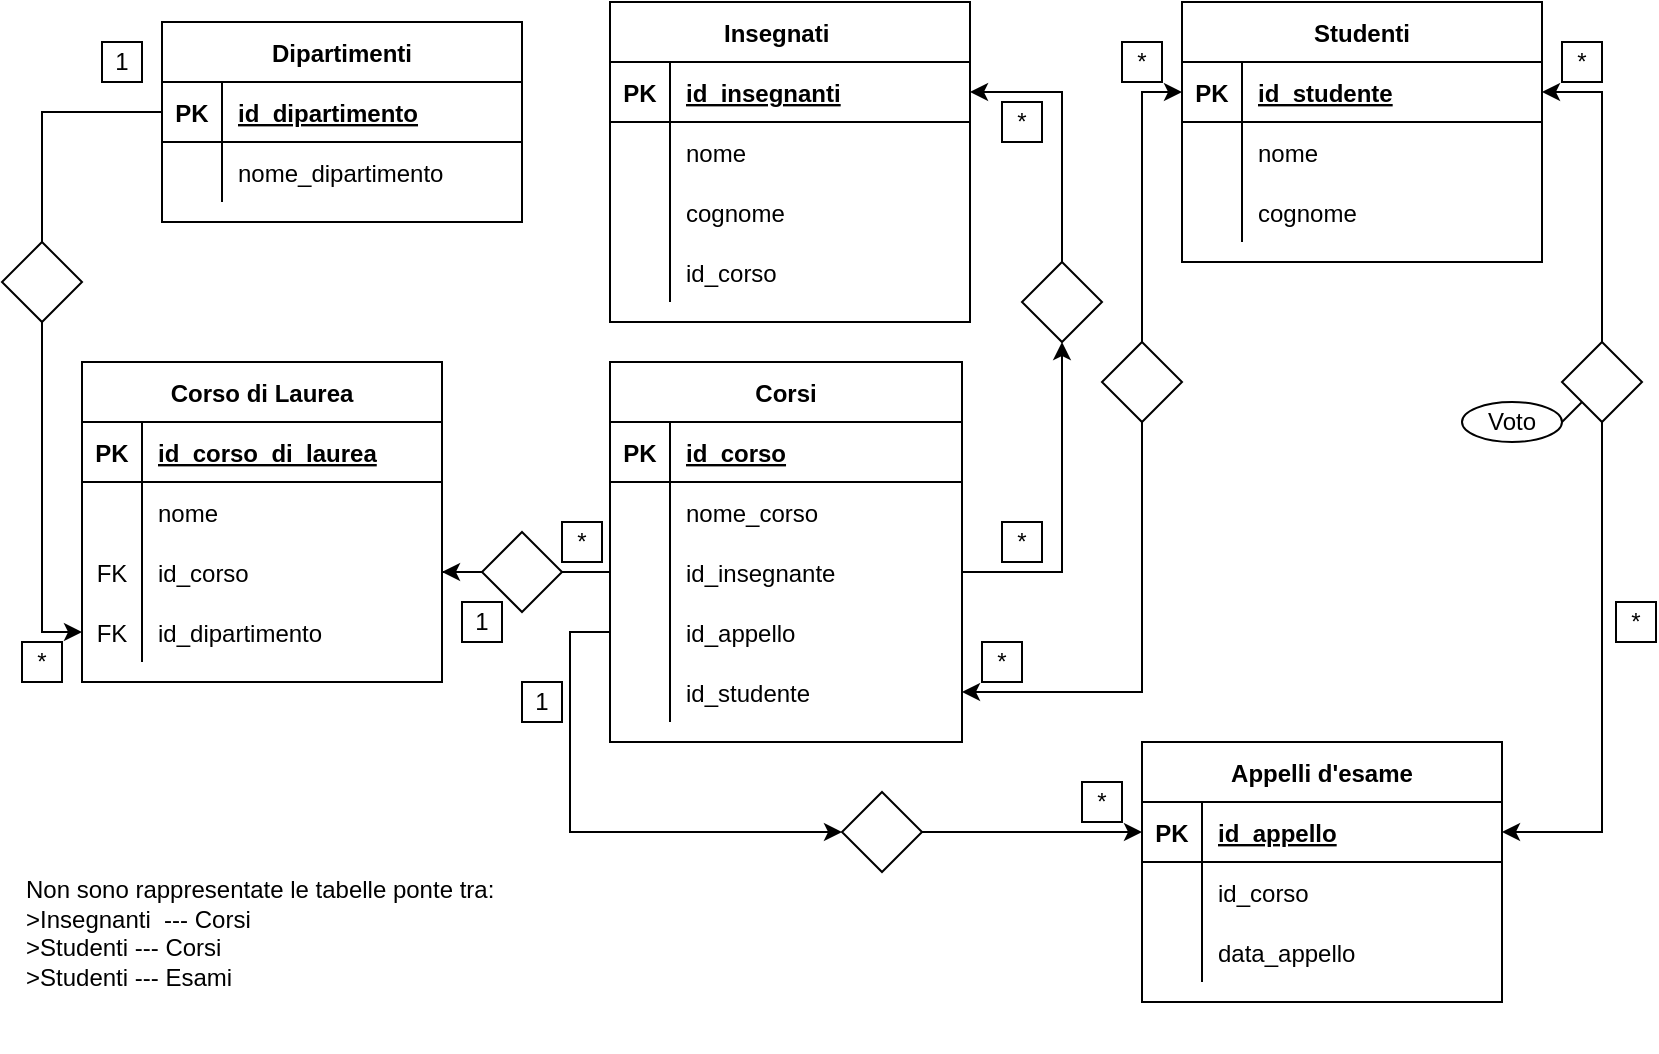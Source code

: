 <mxfile version="14.7.7" type="device"><diagram id="IKt-IJ0SL1bXrxBTsDw-" name="Page-2"><mxGraphModel dx="1123" dy="754" grid="1" gridSize="10" guides="1" tooltips="1" connect="1" arrows="1" fold="1" page="1" pageScale="1" pageWidth="827" pageHeight="1169" math="0" shadow="0"><root><mxCell id="uRYdk4Lagi3bIdXnaBcm-0"/><mxCell id="uRYdk4Lagi3bIdXnaBcm-1" parent="uRYdk4Lagi3bIdXnaBcm-0"/><mxCell id="uRYdk4Lagi3bIdXnaBcm-2" value="Dipartimenti" style="shape=table;startSize=30;container=1;collapsible=1;childLayout=tableLayout;fixedRows=1;rowLines=0;fontStyle=1;align=center;resizeLast=1;" parent="uRYdk4Lagi3bIdXnaBcm-1" vertex="1"><mxGeometry x="100" y="40" width="180" height="100" as="geometry"/></mxCell><mxCell id="uRYdk4Lagi3bIdXnaBcm-3" value="" style="shape=partialRectangle;collapsible=0;dropTarget=0;pointerEvents=0;fillColor=none;top=0;left=0;bottom=1;right=0;points=[[0,0.5],[1,0.5]];portConstraint=eastwest;" parent="uRYdk4Lagi3bIdXnaBcm-2" vertex="1"><mxGeometry y="30" width="180" height="30" as="geometry"/></mxCell><mxCell id="uRYdk4Lagi3bIdXnaBcm-4" value="PK" style="shape=partialRectangle;connectable=0;fillColor=none;top=0;left=0;bottom=0;right=0;fontStyle=1;overflow=hidden;" parent="uRYdk4Lagi3bIdXnaBcm-3" vertex="1"><mxGeometry width="30" height="30" as="geometry"/></mxCell><mxCell id="uRYdk4Lagi3bIdXnaBcm-5" value="id_dipartimento" style="shape=partialRectangle;connectable=0;fillColor=none;top=0;left=0;bottom=0;right=0;align=left;spacingLeft=6;fontStyle=5;overflow=hidden;" parent="uRYdk4Lagi3bIdXnaBcm-3" vertex="1"><mxGeometry x="30" width="150" height="30" as="geometry"/></mxCell><mxCell id="uRYdk4Lagi3bIdXnaBcm-6" value="" style="shape=partialRectangle;collapsible=0;dropTarget=0;pointerEvents=0;fillColor=none;top=0;left=0;bottom=0;right=0;points=[[0,0.5],[1,0.5]];portConstraint=eastwest;" parent="uRYdk4Lagi3bIdXnaBcm-2" vertex="1"><mxGeometry y="60" width="180" height="30" as="geometry"/></mxCell><mxCell id="uRYdk4Lagi3bIdXnaBcm-7" value="" style="shape=partialRectangle;connectable=0;fillColor=none;top=0;left=0;bottom=0;right=0;editable=1;overflow=hidden;" parent="uRYdk4Lagi3bIdXnaBcm-6" vertex="1"><mxGeometry width="30" height="30" as="geometry"/></mxCell><mxCell id="uRYdk4Lagi3bIdXnaBcm-8" value="nome_dipartimento   " style="shape=partialRectangle;connectable=0;fillColor=none;top=0;left=0;bottom=0;right=0;align=left;spacingLeft=6;overflow=hidden;" parent="uRYdk4Lagi3bIdXnaBcm-6" vertex="1"><mxGeometry x="30" width="150" height="30" as="geometry"/></mxCell><mxCell id="uRYdk4Lagi3bIdXnaBcm-40" style="edgeStyle=orthogonalEdgeStyle;rounded=0;orthogonalLoop=1;jettySize=auto;html=1;exitX=0;exitY=0.5;exitDx=0;exitDy=0;startArrow=none;" parent="uRYdk4Lagi3bIdXnaBcm-1" source="uRYdk4Lagi3bIdXnaBcm-33" target="uRYdk4Lagi3bIdXnaBcm-29" edge="1"><mxGeometry relative="1" as="geometry"><Array as="points"/></mxGeometry></mxCell><mxCell id="uRYdk4Lagi3bIdXnaBcm-15" value="Corsi" style="shape=table;startSize=30;container=1;collapsible=1;childLayout=tableLayout;fixedRows=1;rowLines=0;fontStyle=1;align=center;resizeLast=1;" parent="uRYdk4Lagi3bIdXnaBcm-1" vertex="1"><mxGeometry x="324" y="210" width="176" height="190" as="geometry"/></mxCell><mxCell id="uRYdk4Lagi3bIdXnaBcm-16" value="" style="shape=partialRectangle;collapsible=0;dropTarget=0;pointerEvents=0;fillColor=none;top=0;left=0;bottom=1;right=0;points=[[0,0.5],[1,0.5]];portConstraint=eastwest;" parent="uRYdk4Lagi3bIdXnaBcm-15" vertex="1"><mxGeometry y="30" width="176" height="30" as="geometry"/></mxCell><mxCell id="uRYdk4Lagi3bIdXnaBcm-17" value="PK" style="shape=partialRectangle;connectable=0;fillColor=none;top=0;left=0;bottom=0;right=0;fontStyle=1;overflow=hidden;" parent="uRYdk4Lagi3bIdXnaBcm-16" vertex="1"><mxGeometry width="30" height="30" as="geometry"/></mxCell><mxCell id="uRYdk4Lagi3bIdXnaBcm-18" value="id_corso" style="shape=partialRectangle;connectable=0;fillColor=none;top=0;left=0;bottom=0;right=0;align=left;spacingLeft=6;fontStyle=5;overflow=hidden;" parent="uRYdk4Lagi3bIdXnaBcm-16" vertex="1"><mxGeometry x="30" width="146" height="30" as="geometry"/></mxCell><mxCell id="uRYdk4Lagi3bIdXnaBcm-19" value="" style="shape=partialRectangle;collapsible=0;dropTarget=0;pointerEvents=0;fillColor=none;top=0;left=0;bottom=0;right=0;points=[[0,0.5],[1,0.5]];portConstraint=eastwest;" parent="uRYdk4Lagi3bIdXnaBcm-15" vertex="1"><mxGeometry y="60" width="176" height="30" as="geometry"/></mxCell><mxCell id="uRYdk4Lagi3bIdXnaBcm-20" value="" style="shape=partialRectangle;connectable=0;fillColor=none;top=0;left=0;bottom=0;right=0;editable=1;overflow=hidden;" parent="uRYdk4Lagi3bIdXnaBcm-19" vertex="1"><mxGeometry width="30" height="30" as="geometry"/></mxCell><mxCell id="uRYdk4Lagi3bIdXnaBcm-21" value="nome_corso    " style="shape=partialRectangle;connectable=0;fillColor=none;top=0;left=0;bottom=0;right=0;align=left;spacingLeft=6;overflow=hidden;" parent="uRYdk4Lagi3bIdXnaBcm-19" vertex="1"><mxGeometry x="30" width="146" height="30" as="geometry"/></mxCell><mxCell id="uRYdk4Lagi3bIdXnaBcm-50" value="" style="shape=partialRectangle;collapsible=0;dropTarget=0;pointerEvents=0;fillColor=none;top=0;left=0;bottom=0;right=0;points=[[0,0.5],[1,0.5]];portConstraint=eastwest;" parent="uRYdk4Lagi3bIdXnaBcm-15" vertex="1"><mxGeometry y="90" width="176" height="30" as="geometry"/></mxCell><mxCell id="uRYdk4Lagi3bIdXnaBcm-51" value="" style="shape=partialRectangle;connectable=0;fillColor=none;top=0;left=0;bottom=0;right=0;editable=1;overflow=hidden;" parent="uRYdk4Lagi3bIdXnaBcm-50" vertex="1"><mxGeometry width="30" height="30" as="geometry"/></mxCell><mxCell id="uRYdk4Lagi3bIdXnaBcm-52" value="id_insegnante" style="shape=partialRectangle;connectable=0;fillColor=none;top=0;left=0;bottom=0;right=0;align=left;spacingLeft=6;overflow=hidden;" parent="uRYdk4Lagi3bIdXnaBcm-50" vertex="1"><mxGeometry x="30" width="146" height="30" as="geometry"/></mxCell><mxCell id="uRYdk4Lagi3bIdXnaBcm-53" value="" style="shape=partialRectangle;collapsible=0;dropTarget=0;pointerEvents=0;fillColor=none;top=0;left=0;bottom=0;right=0;points=[[0,0.5],[1,0.5]];portConstraint=eastwest;" parent="uRYdk4Lagi3bIdXnaBcm-15" vertex="1"><mxGeometry y="120" width="176" height="30" as="geometry"/></mxCell><mxCell id="uRYdk4Lagi3bIdXnaBcm-54" value="" style="shape=partialRectangle;connectable=0;fillColor=none;top=0;left=0;bottom=0;right=0;editable=1;overflow=hidden;" parent="uRYdk4Lagi3bIdXnaBcm-53" vertex="1"><mxGeometry width="30" height="30" as="geometry"/></mxCell><mxCell id="uRYdk4Lagi3bIdXnaBcm-55" value="id_appello" style="shape=partialRectangle;connectable=0;fillColor=none;top=0;left=0;bottom=0;right=0;align=left;spacingLeft=6;overflow=hidden;" parent="uRYdk4Lagi3bIdXnaBcm-53" vertex="1"><mxGeometry x="30" width="146" height="30" as="geometry"/></mxCell><mxCell id="uRYdk4Lagi3bIdXnaBcm-56" value="" style="shape=partialRectangle;collapsible=0;dropTarget=0;pointerEvents=0;fillColor=none;top=0;left=0;bottom=0;right=0;points=[[0,0.5],[1,0.5]];portConstraint=eastwest;" parent="uRYdk4Lagi3bIdXnaBcm-15" vertex="1"><mxGeometry y="150" width="176" height="30" as="geometry"/></mxCell><mxCell id="uRYdk4Lagi3bIdXnaBcm-57" value="" style="shape=partialRectangle;connectable=0;fillColor=none;top=0;left=0;bottom=0;right=0;editable=1;overflow=hidden;" parent="uRYdk4Lagi3bIdXnaBcm-56" vertex="1"><mxGeometry width="30" height="30" as="geometry"/></mxCell><mxCell id="uRYdk4Lagi3bIdXnaBcm-58" value="id_studente" style="shape=partialRectangle;connectable=0;fillColor=none;top=0;left=0;bottom=0;right=0;align=left;spacingLeft=6;overflow=hidden;" parent="uRYdk4Lagi3bIdXnaBcm-56" vertex="1"><mxGeometry x="30" width="146" height="30" as="geometry"/></mxCell><mxCell id="uRYdk4Lagi3bIdXnaBcm-22" value="Corso di Laurea" style="shape=table;startSize=30;container=1;collapsible=1;childLayout=tableLayout;fixedRows=1;rowLines=0;fontStyle=1;align=center;resizeLast=1;" parent="uRYdk4Lagi3bIdXnaBcm-1" vertex="1"><mxGeometry x="60" y="210" width="180" height="160" as="geometry"/></mxCell><mxCell id="uRYdk4Lagi3bIdXnaBcm-23" value="" style="shape=partialRectangle;collapsible=0;dropTarget=0;pointerEvents=0;fillColor=none;top=0;left=0;bottom=1;right=0;points=[[0,0.5],[1,0.5]];portConstraint=eastwest;" parent="uRYdk4Lagi3bIdXnaBcm-22" vertex="1"><mxGeometry y="30" width="180" height="30" as="geometry"/></mxCell><mxCell id="uRYdk4Lagi3bIdXnaBcm-24" value="PK" style="shape=partialRectangle;connectable=0;fillColor=none;top=0;left=0;bottom=0;right=0;fontStyle=1;overflow=hidden;" parent="uRYdk4Lagi3bIdXnaBcm-23" vertex="1"><mxGeometry width="30" height="30" as="geometry"/></mxCell><mxCell id="uRYdk4Lagi3bIdXnaBcm-25" value="id_corso_di_laurea" style="shape=partialRectangle;connectable=0;fillColor=none;top=0;left=0;bottom=0;right=0;align=left;spacingLeft=6;fontStyle=5;overflow=hidden;" parent="uRYdk4Lagi3bIdXnaBcm-23" vertex="1"><mxGeometry x="30" width="150" height="30" as="geometry"/></mxCell><mxCell id="uRYdk4Lagi3bIdXnaBcm-26" value="" style="shape=partialRectangle;collapsible=0;dropTarget=0;pointerEvents=0;fillColor=none;top=0;left=0;bottom=0;right=0;points=[[0,0.5],[1,0.5]];portConstraint=eastwest;" parent="uRYdk4Lagi3bIdXnaBcm-22" vertex="1"><mxGeometry y="60" width="180" height="30" as="geometry"/></mxCell><mxCell id="uRYdk4Lagi3bIdXnaBcm-27" value="" style="shape=partialRectangle;connectable=0;fillColor=none;top=0;left=0;bottom=0;right=0;editable=1;overflow=hidden;" parent="uRYdk4Lagi3bIdXnaBcm-26" vertex="1"><mxGeometry width="30" height="30" as="geometry"/></mxCell><mxCell id="uRYdk4Lagi3bIdXnaBcm-28" value="nome    " style="shape=partialRectangle;connectable=0;fillColor=none;top=0;left=0;bottom=0;right=0;align=left;spacingLeft=6;overflow=hidden;" parent="uRYdk4Lagi3bIdXnaBcm-26" vertex="1"><mxGeometry x="30" width="150" height="30" as="geometry"/></mxCell><mxCell id="uRYdk4Lagi3bIdXnaBcm-29" value="" style="shape=partialRectangle;collapsible=0;dropTarget=0;pointerEvents=0;fillColor=none;top=0;left=0;bottom=0;right=0;points=[[0,0.5],[1,0.5]];portConstraint=eastwest;" parent="uRYdk4Lagi3bIdXnaBcm-22" vertex="1"><mxGeometry y="90" width="180" height="30" as="geometry"/></mxCell><mxCell id="uRYdk4Lagi3bIdXnaBcm-30" value="FK" style="shape=partialRectangle;connectable=0;fillColor=none;top=0;left=0;bottom=0;right=0;editable=1;overflow=hidden;" parent="uRYdk4Lagi3bIdXnaBcm-29" vertex="1"><mxGeometry width="30" height="30" as="geometry"/></mxCell><mxCell id="uRYdk4Lagi3bIdXnaBcm-31" value="id_corso" style="shape=partialRectangle;connectable=0;fillColor=none;top=0;left=0;bottom=0;right=0;align=left;spacingLeft=6;overflow=hidden;" parent="uRYdk4Lagi3bIdXnaBcm-29" vertex="1"><mxGeometry x="30" width="150" height="30" as="geometry"/></mxCell><mxCell id="uRYdk4Lagi3bIdXnaBcm-41" value="" style="shape=partialRectangle;collapsible=0;dropTarget=0;pointerEvents=0;fillColor=none;top=0;left=0;bottom=0;right=0;points=[[0,0.5],[1,0.5]];portConstraint=eastwest;" parent="uRYdk4Lagi3bIdXnaBcm-22" vertex="1"><mxGeometry y="120" width="180" height="30" as="geometry"/></mxCell><mxCell id="uRYdk4Lagi3bIdXnaBcm-42" value="FK" style="shape=partialRectangle;connectable=0;fillColor=none;top=0;left=0;bottom=0;right=0;editable=1;overflow=hidden;" parent="uRYdk4Lagi3bIdXnaBcm-41" vertex="1"><mxGeometry width="30" height="30" as="geometry"/></mxCell><mxCell id="uRYdk4Lagi3bIdXnaBcm-43" value="id_dipartimento" style="shape=partialRectangle;connectable=0;fillColor=none;top=0;left=0;bottom=0;right=0;align=left;spacingLeft=6;overflow=hidden;" parent="uRYdk4Lagi3bIdXnaBcm-41" vertex="1"><mxGeometry x="30" width="150" height="30" as="geometry"/></mxCell><mxCell id="uRYdk4Lagi3bIdXnaBcm-35" value="1" style="whiteSpace=wrap;html=1;aspect=fixed;" parent="uRYdk4Lagi3bIdXnaBcm-1" vertex="1"><mxGeometry x="250" y="330" width="20" height="20" as="geometry"/></mxCell><mxCell id="uRYdk4Lagi3bIdXnaBcm-36" value="*" style="whiteSpace=wrap;html=1;aspect=fixed;" parent="uRYdk4Lagi3bIdXnaBcm-1" vertex="1"><mxGeometry x="300" y="290" width="20" height="20" as="geometry"/></mxCell><mxCell id="uRYdk4Lagi3bIdXnaBcm-48" value="1" style="whiteSpace=wrap;html=1;aspect=fixed;" parent="uRYdk4Lagi3bIdXnaBcm-1" vertex="1"><mxGeometry x="70" y="50" width="20" height="20" as="geometry"/></mxCell><mxCell id="uRYdk4Lagi3bIdXnaBcm-49" value="*" style="whiteSpace=wrap;html=1;aspect=fixed;" parent="uRYdk4Lagi3bIdXnaBcm-1" vertex="1"><mxGeometry x="30" y="350" width="20" height="20" as="geometry"/></mxCell><mxCell id="uRYdk4Lagi3bIdXnaBcm-59" value="Insegnati    " style="shape=table;startSize=30;container=1;collapsible=1;childLayout=tableLayout;fixedRows=1;rowLines=0;fontStyle=1;align=center;resizeLast=1;" parent="uRYdk4Lagi3bIdXnaBcm-1" vertex="1"><mxGeometry x="324" y="30" width="180" height="160" as="geometry"/></mxCell><mxCell id="uRYdk4Lagi3bIdXnaBcm-60" value="" style="shape=partialRectangle;collapsible=0;dropTarget=0;pointerEvents=0;fillColor=none;top=0;left=0;bottom=1;right=0;points=[[0,0.5],[1,0.5]];portConstraint=eastwest;" parent="uRYdk4Lagi3bIdXnaBcm-59" vertex="1"><mxGeometry y="30" width="180" height="30" as="geometry"/></mxCell><mxCell id="uRYdk4Lagi3bIdXnaBcm-61" value="PK" style="shape=partialRectangle;connectable=0;fillColor=none;top=0;left=0;bottom=0;right=0;fontStyle=1;overflow=hidden;" parent="uRYdk4Lagi3bIdXnaBcm-60" vertex="1"><mxGeometry width="30" height="30" as="geometry"/></mxCell><mxCell id="uRYdk4Lagi3bIdXnaBcm-62" value="id_insegnanti" style="shape=partialRectangle;connectable=0;fillColor=none;top=0;left=0;bottom=0;right=0;align=left;spacingLeft=6;fontStyle=5;overflow=hidden;" parent="uRYdk4Lagi3bIdXnaBcm-60" vertex="1"><mxGeometry x="30" width="150" height="30" as="geometry"/></mxCell><mxCell id="uRYdk4Lagi3bIdXnaBcm-63" value="" style="shape=partialRectangle;collapsible=0;dropTarget=0;pointerEvents=0;fillColor=none;top=0;left=0;bottom=0;right=0;points=[[0,0.5],[1,0.5]];portConstraint=eastwest;" parent="uRYdk4Lagi3bIdXnaBcm-59" vertex="1"><mxGeometry y="60" width="180" height="30" as="geometry"/></mxCell><mxCell id="uRYdk4Lagi3bIdXnaBcm-64" value="" style="shape=partialRectangle;connectable=0;fillColor=none;top=0;left=0;bottom=0;right=0;editable=1;overflow=hidden;" parent="uRYdk4Lagi3bIdXnaBcm-63" vertex="1"><mxGeometry width="30" height="30" as="geometry"/></mxCell><mxCell id="uRYdk4Lagi3bIdXnaBcm-65" value="nome    " style="shape=partialRectangle;connectable=0;fillColor=none;top=0;left=0;bottom=0;right=0;align=left;spacingLeft=6;overflow=hidden;" parent="uRYdk4Lagi3bIdXnaBcm-63" vertex="1"><mxGeometry x="30" width="150" height="30" as="geometry"/></mxCell><mxCell id="uRYdk4Lagi3bIdXnaBcm-66" value="" style="shape=partialRectangle;collapsible=0;dropTarget=0;pointerEvents=0;fillColor=none;top=0;left=0;bottom=0;right=0;points=[[0,0.5],[1,0.5]];portConstraint=eastwest;" parent="uRYdk4Lagi3bIdXnaBcm-59" vertex="1"><mxGeometry y="90" width="180" height="30" as="geometry"/></mxCell><mxCell id="uRYdk4Lagi3bIdXnaBcm-67" value="" style="shape=partialRectangle;connectable=0;fillColor=none;top=0;left=0;bottom=0;right=0;editable=1;overflow=hidden;" parent="uRYdk4Lagi3bIdXnaBcm-66" vertex="1"><mxGeometry width="30" height="30" as="geometry"/></mxCell><mxCell id="uRYdk4Lagi3bIdXnaBcm-68" value="cognome" style="shape=partialRectangle;connectable=0;fillColor=none;top=0;left=0;bottom=0;right=0;align=left;spacingLeft=6;overflow=hidden;" parent="uRYdk4Lagi3bIdXnaBcm-66" vertex="1"><mxGeometry x="30" width="150" height="30" as="geometry"/></mxCell><mxCell id="uRYdk4Lagi3bIdXnaBcm-69" value="" style="shape=partialRectangle;collapsible=0;dropTarget=0;pointerEvents=0;fillColor=none;top=0;left=0;bottom=0;right=0;points=[[0,0.5],[1,0.5]];portConstraint=eastwest;" parent="uRYdk4Lagi3bIdXnaBcm-59" vertex="1"><mxGeometry y="120" width="180" height="30" as="geometry"/></mxCell><mxCell id="uRYdk4Lagi3bIdXnaBcm-70" value="" style="shape=partialRectangle;connectable=0;fillColor=none;top=0;left=0;bottom=0;right=0;editable=1;overflow=hidden;" parent="uRYdk4Lagi3bIdXnaBcm-69" vertex="1"><mxGeometry width="30" height="30" as="geometry"/></mxCell><mxCell id="uRYdk4Lagi3bIdXnaBcm-71" value="id_corso" style="shape=partialRectangle;connectable=0;fillColor=none;top=0;left=0;bottom=0;right=0;align=left;spacingLeft=6;overflow=hidden;" parent="uRYdk4Lagi3bIdXnaBcm-69" vertex="1"><mxGeometry x="30" width="150" height="30" as="geometry"/></mxCell><mxCell id="uRYdk4Lagi3bIdXnaBcm-33" value="" style="rhombus;whiteSpace=wrap;html=1;" parent="uRYdk4Lagi3bIdXnaBcm-1" vertex="1"><mxGeometry x="260" y="295" width="40" height="40" as="geometry"/></mxCell><mxCell id="uRYdk4Lagi3bIdXnaBcm-100" value="" style="edgeStyle=orthogonalEdgeStyle;rounded=0;orthogonalLoop=1;jettySize=auto;html=1;exitX=0;exitY=0.5;exitDx=0;exitDy=0;endArrow=none;" parent="uRYdk4Lagi3bIdXnaBcm-1" source="uRYdk4Lagi3bIdXnaBcm-15" target="uRYdk4Lagi3bIdXnaBcm-33" edge="1"><mxGeometry relative="1" as="geometry"><mxPoint x="324" y="305" as="sourcePoint"/><mxPoint x="220" y="315" as="targetPoint"/><Array as="points"><mxPoint x="324" y="315"/></Array></mxGeometry></mxCell><mxCell id="uRYdk4Lagi3bIdXnaBcm-104" style="edgeStyle=orthogonalEdgeStyle;rounded=0;orthogonalLoop=1;jettySize=auto;html=1;" parent="uRYdk4Lagi3bIdXnaBcm-1" source="uRYdk4Lagi3bIdXnaBcm-101" target="uRYdk4Lagi3bIdXnaBcm-60" edge="1"><mxGeometry relative="1" as="geometry"/></mxCell><mxCell id="uRYdk4Lagi3bIdXnaBcm-101" value="" style="rhombus;whiteSpace=wrap;html=1;" parent="uRYdk4Lagi3bIdXnaBcm-1" vertex="1"><mxGeometry x="530" y="160" width="40" height="40" as="geometry"/></mxCell><mxCell id="uRYdk4Lagi3bIdXnaBcm-103" style="edgeStyle=orthogonalEdgeStyle;rounded=0;orthogonalLoop=1;jettySize=auto;html=1;entryX=0.5;entryY=1;entryDx=0;entryDy=0;" parent="uRYdk4Lagi3bIdXnaBcm-1" source="uRYdk4Lagi3bIdXnaBcm-50" target="uRYdk4Lagi3bIdXnaBcm-101" edge="1"><mxGeometry relative="1" as="geometry"/></mxCell><mxCell id="uRYdk4Lagi3bIdXnaBcm-105" value="Studenti" style="shape=table;startSize=30;container=1;collapsible=1;childLayout=tableLayout;fixedRows=1;rowLines=0;fontStyle=1;align=center;resizeLast=1;" parent="uRYdk4Lagi3bIdXnaBcm-1" vertex="1"><mxGeometry x="610" y="30" width="180" height="130" as="geometry"><mxRectangle x="610" y="30" width="80" height="30" as="alternateBounds"/></mxGeometry></mxCell><mxCell id="uRYdk4Lagi3bIdXnaBcm-106" value="" style="shape=partialRectangle;collapsible=0;dropTarget=0;pointerEvents=0;fillColor=none;top=0;left=0;bottom=1;right=0;points=[[0,0.5],[1,0.5]];portConstraint=eastwest;" parent="uRYdk4Lagi3bIdXnaBcm-105" vertex="1"><mxGeometry y="30" width="180" height="30" as="geometry"/></mxCell><mxCell id="uRYdk4Lagi3bIdXnaBcm-107" value="PK" style="shape=partialRectangle;connectable=0;fillColor=none;top=0;left=0;bottom=0;right=0;fontStyle=1;overflow=hidden;" parent="uRYdk4Lagi3bIdXnaBcm-106" vertex="1"><mxGeometry width="30" height="30" as="geometry"/></mxCell><mxCell id="uRYdk4Lagi3bIdXnaBcm-108" value="id_studente" style="shape=partialRectangle;connectable=0;fillColor=none;top=0;left=0;bottom=0;right=0;align=left;spacingLeft=6;fontStyle=5;overflow=hidden;" parent="uRYdk4Lagi3bIdXnaBcm-106" vertex="1"><mxGeometry x="30" width="150" height="30" as="geometry"/></mxCell><mxCell id="uRYdk4Lagi3bIdXnaBcm-109" value="" style="shape=partialRectangle;collapsible=0;dropTarget=0;pointerEvents=0;fillColor=none;top=0;left=0;bottom=0;right=0;points=[[0,0.5],[1,0.5]];portConstraint=eastwest;" parent="uRYdk4Lagi3bIdXnaBcm-105" vertex="1"><mxGeometry y="60" width="180" height="30" as="geometry"/></mxCell><mxCell id="uRYdk4Lagi3bIdXnaBcm-110" value="" style="shape=partialRectangle;connectable=0;fillColor=none;top=0;left=0;bottom=0;right=0;editable=1;overflow=hidden;" parent="uRYdk4Lagi3bIdXnaBcm-109" vertex="1"><mxGeometry width="30" height="30" as="geometry"/></mxCell><mxCell id="uRYdk4Lagi3bIdXnaBcm-111" value="nome    " style="shape=partialRectangle;connectable=0;fillColor=none;top=0;left=0;bottom=0;right=0;align=left;spacingLeft=6;overflow=hidden;" parent="uRYdk4Lagi3bIdXnaBcm-109" vertex="1"><mxGeometry x="30" width="150" height="30" as="geometry"/></mxCell><mxCell id="uRYdk4Lagi3bIdXnaBcm-112" value="" style="shape=partialRectangle;collapsible=0;dropTarget=0;pointerEvents=0;fillColor=none;top=0;left=0;bottom=0;right=0;points=[[0,0.5],[1,0.5]];portConstraint=eastwest;" parent="uRYdk4Lagi3bIdXnaBcm-105" vertex="1"><mxGeometry y="90" width="180" height="30" as="geometry"/></mxCell><mxCell id="uRYdk4Lagi3bIdXnaBcm-113" value="" style="shape=partialRectangle;connectable=0;fillColor=none;top=0;left=0;bottom=0;right=0;editable=1;overflow=hidden;" parent="uRYdk4Lagi3bIdXnaBcm-112" vertex="1"><mxGeometry width="30" height="30" as="geometry"/></mxCell><mxCell id="uRYdk4Lagi3bIdXnaBcm-114" value="cognome" style="shape=partialRectangle;connectable=0;fillColor=none;top=0;left=0;bottom=0;right=0;align=left;spacingLeft=6;overflow=hidden;" parent="uRYdk4Lagi3bIdXnaBcm-112" vertex="1"><mxGeometry x="30" width="150" height="30" as="geometry"/></mxCell><mxCell id="uRYdk4Lagi3bIdXnaBcm-119" style="edgeStyle=orthogonalEdgeStyle;rounded=0;orthogonalLoop=1;jettySize=auto;html=1;entryX=1;entryY=0.5;entryDx=0;entryDy=0;startArrow=none;" parent="uRYdk4Lagi3bIdXnaBcm-1" source="uRYdk4Lagi3bIdXnaBcm-120" target="uRYdk4Lagi3bIdXnaBcm-56" edge="1"><mxGeometry relative="1" as="geometry"><Array as="points"><mxPoint x="590" y="375"/></Array></mxGeometry></mxCell><mxCell id="uRYdk4Lagi3bIdXnaBcm-123" style="edgeStyle=orthogonalEdgeStyle;rounded=0;orthogonalLoop=1;jettySize=auto;html=1;entryX=0;entryY=0.5;entryDx=0;entryDy=0;" parent="uRYdk4Lagi3bIdXnaBcm-1" source="uRYdk4Lagi3bIdXnaBcm-120" target="uRYdk4Lagi3bIdXnaBcm-106" edge="1"><mxGeometry relative="1" as="geometry"><mxPoint x="590" y="220" as="targetPoint"/></mxGeometry></mxCell><mxCell id="uRYdk4Lagi3bIdXnaBcm-120" value="" style="rhombus;whiteSpace=wrap;html=1;" parent="uRYdk4Lagi3bIdXnaBcm-1" vertex="1"><mxGeometry x="570" y="200" width="40" height="40" as="geometry"/></mxCell><mxCell id="uRYdk4Lagi3bIdXnaBcm-124" value="Appelli d'esame" style="shape=table;startSize=30;container=1;collapsible=1;childLayout=tableLayout;fixedRows=1;rowLines=0;fontStyle=1;align=center;resizeLast=1;" parent="uRYdk4Lagi3bIdXnaBcm-1" vertex="1"><mxGeometry x="590" y="400" width="180" height="130" as="geometry"/></mxCell><mxCell id="uRYdk4Lagi3bIdXnaBcm-125" value="" style="shape=partialRectangle;collapsible=0;dropTarget=0;pointerEvents=0;fillColor=none;top=0;left=0;bottom=1;right=0;points=[[0,0.5],[1,0.5]];portConstraint=eastwest;" parent="uRYdk4Lagi3bIdXnaBcm-124" vertex="1"><mxGeometry y="30" width="180" height="30" as="geometry"/></mxCell><mxCell id="uRYdk4Lagi3bIdXnaBcm-126" value="PK" style="shape=partialRectangle;connectable=0;fillColor=none;top=0;left=0;bottom=0;right=0;fontStyle=1;overflow=hidden;" parent="uRYdk4Lagi3bIdXnaBcm-125" vertex="1"><mxGeometry width="30" height="30" as="geometry"/></mxCell><mxCell id="uRYdk4Lagi3bIdXnaBcm-127" value="id_appello" style="shape=partialRectangle;connectable=0;fillColor=none;top=0;left=0;bottom=0;right=0;align=left;spacingLeft=6;fontStyle=5;overflow=hidden;" parent="uRYdk4Lagi3bIdXnaBcm-125" vertex="1"><mxGeometry x="30" width="150" height="30" as="geometry"/></mxCell><mxCell id="uRYdk4Lagi3bIdXnaBcm-134" value="" style="shape=partialRectangle;collapsible=0;dropTarget=0;pointerEvents=0;fillColor=none;top=0;left=0;bottom=0;right=0;points=[[0,0.5],[1,0.5]];portConstraint=eastwest;" parent="uRYdk4Lagi3bIdXnaBcm-124" vertex="1"><mxGeometry y="60" width="180" height="30" as="geometry"/></mxCell><mxCell id="uRYdk4Lagi3bIdXnaBcm-135" value="" style="shape=partialRectangle;connectable=0;fillColor=none;top=0;left=0;bottom=0;right=0;editable=1;overflow=hidden;" parent="uRYdk4Lagi3bIdXnaBcm-134" vertex="1"><mxGeometry width="30" height="30" as="geometry"/></mxCell><mxCell id="uRYdk4Lagi3bIdXnaBcm-136" value="id_corso" style="shape=partialRectangle;connectable=0;fillColor=none;top=0;left=0;bottom=0;right=0;align=left;spacingLeft=6;overflow=hidden;" parent="uRYdk4Lagi3bIdXnaBcm-134" vertex="1"><mxGeometry x="30" width="150" height="30" as="geometry"/></mxCell><mxCell id="ZK7gFH8G9fpFUXHZaCn9-15" value="" style="shape=partialRectangle;collapsible=0;dropTarget=0;pointerEvents=0;fillColor=none;top=0;left=0;bottom=0;right=0;points=[[0,0.5],[1,0.5]];portConstraint=eastwest;" vertex="1" parent="uRYdk4Lagi3bIdXnaBcm-124"><mxGeometry y="90" width="180" height="30" as="geometry"/></mxCell><mxCell id="ZK7gFH8G9fpFUXHZaCn9-16" value="" style="shape=partialRectangle;connectable=0;fillColor=none;top=0;left=0;bottom=0;right=0;editable=1;overflow=hidden;" vertex="1" parent="ZK7gFH8G9fpFUXHZaCn9-15"><mxGeometry width="30" height="30" as="geometry"/></mxCell><mxCell id="ZK7gFH8G9fpFUXHZaCn9-17" value="data_appello" style="shape=partialRectangle;connectable=0;fillColor=none;top=0;left=0;bottom=0;right=0;align=left;spacingLeft=6;overflow=hidden;" vertex="1" parent="ZK7gFH8G9fpFUXHZaCn9-15"><mxGeometry x="30" width="150" height="30" as="geometry"/></mxCell><mxCell id="lUNN13IfN6auBEFXkvkr-0" value="*" style="whiteSpace=wrap;html=1;aspect=fixed;" vertex="1" parent="uRYdk4Lagi3bIdXnaBcm-1"><mxGeometry x="520" y="290" width="20" height="20" as="geometry"/></mxCell><mxCell id="lUNN13IfN6auBEFXkvkr-1" value="*" style="whiteSpace=wrap;html=1;aspect=fixed;" vertex="1" parent="uRYdk4Lagi3bIdXnaBcm-1"><mxGeometry x="520" y="80" width="20" height="20" as="geometry"/></mxCell><mxCell id="lUNN13IfN6auBEFXkvkr-2" value="*" style="whiteSpace=wrap;html=1;aspect=fixed;" vertex="1" parent="uRYdk4Lagi3bIdXnaBcm-1"><mxGeometry x="510" y="350" width="20" height="20" as="geometry"/></mxCell><mxCell id="lUNN13IfN6auBEFXkvkr-4" value="*" style="whiteSpace=wrap;html=1;aspect=fixed;" vertex="1" parent="uRYdk4Lagi3bIdXnaBcm-1"><mxGeometry x="580" y="50" width="20" height="20" as="geometry"/></mxCell><mxCell id="lUNN13IfN6auBEFXkvkr-5" style="edgeStyle=orthogonalEdgeStyle;rounded=0;orthogonalLoop=1;jettySize=auto;html=1;entryX=1;entryY=0.5;entryDx=0;entryDy=0;startArrow=none;" edge="1" parent="uRYdk4Lagi3bIdXnaBcm-1" source="lUNN13IfN6auBEFXkvkr-6" target="uRYdk4Lagi3bIdXnaBcm-106"><mxGeometry relative="1" as="geometry"/></mxCell><mxCell id="lUNN13IfN6auBEFXkvkr-9" value="*" style="whiteSpace=wrap;html=1;aspect=fixed;" vertex="1" parent="uRYdk4Lagi3bIdXnaBcm-1"><mxGeometry x="827" y="330" width="20" height="20" as="geometry"/></mxCell><mxCell id="lUNN13IfN6auBEFXkvkr-10" value="*" style="whiteSpace=wrap;html=1;aspect=fixed;" vertex="1" parent="uRYdk4Lagi3bIdXnaBcm-1"><mxGeometry x="800" y="50" width="20" height="20" as="geometry"/></mxCell><mxCell id="lUNN13IfN6auBEFXkvkr-12" style="edgeStyle=orthogonalEdgeStyle;rounded=0;orthogonalLoop=1;jettySize=auto;html=1;exitX=0.5;exitY=1;exitDx=0;exitDy=0;entryX=1;entryY=0.5;entryDx=0;entryDy=0;" edge="1" parent="uRYdk4Lagi3bIdXnaBcm-1" source="lUNN13IfN6auBEFXkvkr-6" target="uRYdk4Lagi3bIdXnaBcm-125"><mxGeometry relative="1" as="geometry"/></mxCell><mxCell id="lUNN13IfN6auBEFXkvkr-6" value="" style="rhombus;whiteSpace=wrap;html=1;" vertex="1" parent="uRYdk4Lagi3bIdXnaBcm-1"><mxGeometry x="800" y="200" width="40" height="40" as="geometry"/></mxCell><mxCell id="lUNN13IfN6auBEFXkvkr-14" style="edgeStyle=orthogonalEdgeStyle;rounded=0;orthogonalLoop=1;jettySize=auto;html=1;entryX=0;entryY=0.5;entryDx=0;entryDy=0;startArrow=none;" edge="1" parent="uRYdk4Lagi3bIdXnaBcm-1" source="uRYdk4Lagi3bIdXnaBcm-46" target="uRYdk4Lagi3bIdXnaBcm-41"><mxGeometry relative="1" as="geometry"/></mxCell><mxCell id="lUNN13IfN6auBEFXkvkr-17" value="Voto" style="ellipse;whiteSpace=wrap;html=1;" vertex="1" parent="uRYdk4Lagi3bIdXnaBcm-1"><mxGeometry x="750" y="230" width="50" height="20" as="geometry"/></mxCell><mxCell id="lUNN13IfN6auBEFXkvkr-21" value="" style="endArrow=none;html=1;" edge="1" parent="uRYdk4Lagi3bIdXnaBcm-1" target="uRYdk4Lagi3bIdXnaBcm-53"><mxGeometry width="50" height="50" relative="1" as="geometry"><mxPoint x="380" y="360" as="sourcePoint"/><mxPoint x="430" y="310" as="targetPoint"/></mxGeometry></mxCell><mxCell id="uRYdk4Lagi3bIdXnaBcm-46" value="" style="rhombus;whiteSpace=wrap;html=1;" parent="uRYdk4Lagi3bIdXnaBcm-1" vertex="1"><mxGeometry x="20" y="150" width="40" height="40" as="geometry"/></mxCell><mxCell id="lUNN13IfN6auBEFXkvkr-24" value="" style="edgeStyle=orthogonalEdgeStyle;rounded=0;orthogonalLoop=1;jettySize=auto;html=1;entryX=0.5;entryY=0;entryDx=0;entryDy=0;endArrow=none;" edge="1" parent="uRYdk4Lagi3bIdXnaBcm-1" source="uRYdk4Lagi3bIdXnaBcm-3" target="uRYdk4Lagi3bIdXnaBcm-46"><mxGeometry relative="1" as="geometry"><mxPoint x="100" y="85.0" as="sourcePoint"/><mxPoint x="60" y="345" as="targetPoint"/></mxGeometry></mxCell><mxCell id="lUNN13IfN6auBEFXkvkr-25" value="" style="endArrow=none;html=1;entryX=0;entryY=1;entryDx=0;entryDy=0;" edge="1" parent="uRYdk4Lagi3bIdXnaBcm-1" target="lUNN13IfN6auBEFXkvkr-6"><mxGeometry width="50" height="50" relative="1" as="geometry"><mxPoint x="800" y="240" as="sourcePoint"/><mxPoint x="835" y="200" as="targetPoint"/></mxGeometry></mxCell><mxCell id="lUNN13IfN6auBEFXkvkr-26" value="&lt;div align=&quot;left&quot;&gt;&lt;span style=&quot;white-space: pre&quot;&gt;&lt;/span&gt;&lt;span style=&quot;white-space: pre&quot;&gt;&lt;/span&gt;&lt;span style=&quot;white-space: pre&quot;&gt;&lt;/span&gt;&lt;span style=&quot;white-space: pre&quot;&gt;&lt;/span&gt;&lt;span style=&quot;white-space: pre&quot;&gt;&lt;/span&gt;&lt;span style=&quot;white-space: pre&quot;&gt;&lt;/span&gt;&lt;span style=&quot;white-space: pre&quot;&gt;&lt;/span&gt;Non sono rappresentate le tabelle ponte tra:&lt;/div&gt;&lt;div align=&quot;left&quot;&gt;&lt;span style=&quot;white-space: pre&quot;&gt;&lt;/span&gt;&amp;gt;Insegnanti&amp;nbsp; --- Corsi&lt;span style=&quot;white-space: pre&quot;&gt;&lt;/span&gt;&lt;br&gt;&lt;/div&gt;&lt;div align=&quot;left&quot;&gt;&amp;gt;Studenti --- Corsi&lt;/div&gt;&lt;div align=&quot;left&quot;&gt;&amp;gt;Studenti --- Esami&lt;br&gt;&lt;/div&gt;&lt;div align=&quot;left&quot;&gt;&lt;br&gt;&lt;/div&gt;&lt;div align=&quot;left&quot;&gt;&lt;br&gt;&lt;/div&gt;" style="text;html=1;align=left;verticalAlign=middle;resizable=0;points=[];autosize=1;strokeColor=none;" vertex="1" parent="uRYdk4Lagi3bIdXnaBcm-1"><mxGeometry x="30" y="465" width="260" height="90" as="geometry"/></mxCell><mxCell id="ZK7gFH8G9fpFUXHZaCn9-19" style="edgeStyle=orthogonalEdgeStyle;rounded=0;orthogonalLoop=1;jettySize=auto;html=1;entryX=0;entryY=0.5;entryDx=0;entryDy=0;exitX=0;exitY=0.5;exitDx=0;exitDy=0;" edge="1" parent="uRYdk4Lagi3bIdXnaBcm-1" source="uRYdk4Lagi3bIdXnaBcm-53" target="ZK7gFH8G9fpFUXHZaCn9-20"><mxGeometry relative="1" as="geometry"/></mxCell><mxCell id="ZK7gFH8G9fpFUXHZaCn9-21" style="edgeStyle=orthogonalEdgeStyle;rounded=0;orthogonalLoop=1;jettySize=auto;html=1;exitX=1;exitY=0.5;exitDx=0;exitDy=0;" edge="1" parent="uRYdk4Lagi3bIdXnaBcm-1" source="ZK7gFH8G9fpFUXHZaCn9-20" target="uRYdk4Lagi3bIdXnaBcm-125"><mxGeometry relative="1" as="geometry"/></mxCell><mxCell id="ZK7gFH8G9fpFUXHZaCn9-20" value="" style="rhombus;whiteSpace=wrap;html=1;" vertex="1" parent="uRYdk4Lagi3bIdXnaBcm-1"><mxGeometry x="440" y="425" width="40" height="40" as="geometry"/></mxCell><mxCell id="ZK7gFH8G9fpFUXHZaCn9-22" value="1" style="whiteSpace=wrap;html=1;aspect=fixed;" vertex="1" parent="uRYdk4Lagi3bIdXnaBcm-1"><mxGeometry x="280" y="370" width="20" height="20" as="geometry"/></mxCell><mxCell id="ZK7gFH8G9fpFUXHZaCn9-23" value="*" style="whiteSpace=wrap;html=1;aspect=fixed;" vertex="1" parent="uRYdk4Lagi3bIdXnaBcm-1"><mxGeometry x="560" y="420" width="20" height="20" as="geometry"/></mxCell></root></mxGraphModel></diagram></mxfile>